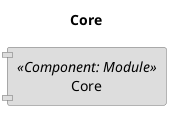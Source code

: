 @startuml(id=coreorg.springframework.modulith.docs.Documenter$DiagramOptions@355c2b72)
title Core

skinparam {
  shadowing false
  arrowColor #707070
  actorBorderColor #707070
  componentBorderColor #707070
  rectangleBorderColor #707070
  noteBackgroundColor #ffffff
  noteBorderColor #707070
  defaultTextAlignment center
  wrapWidth 200
  maxMessageSize 100
  componentStyle uml1
}
  component 5 <<Component: Module>> #dddddd [
    Core
  ]
@enduml